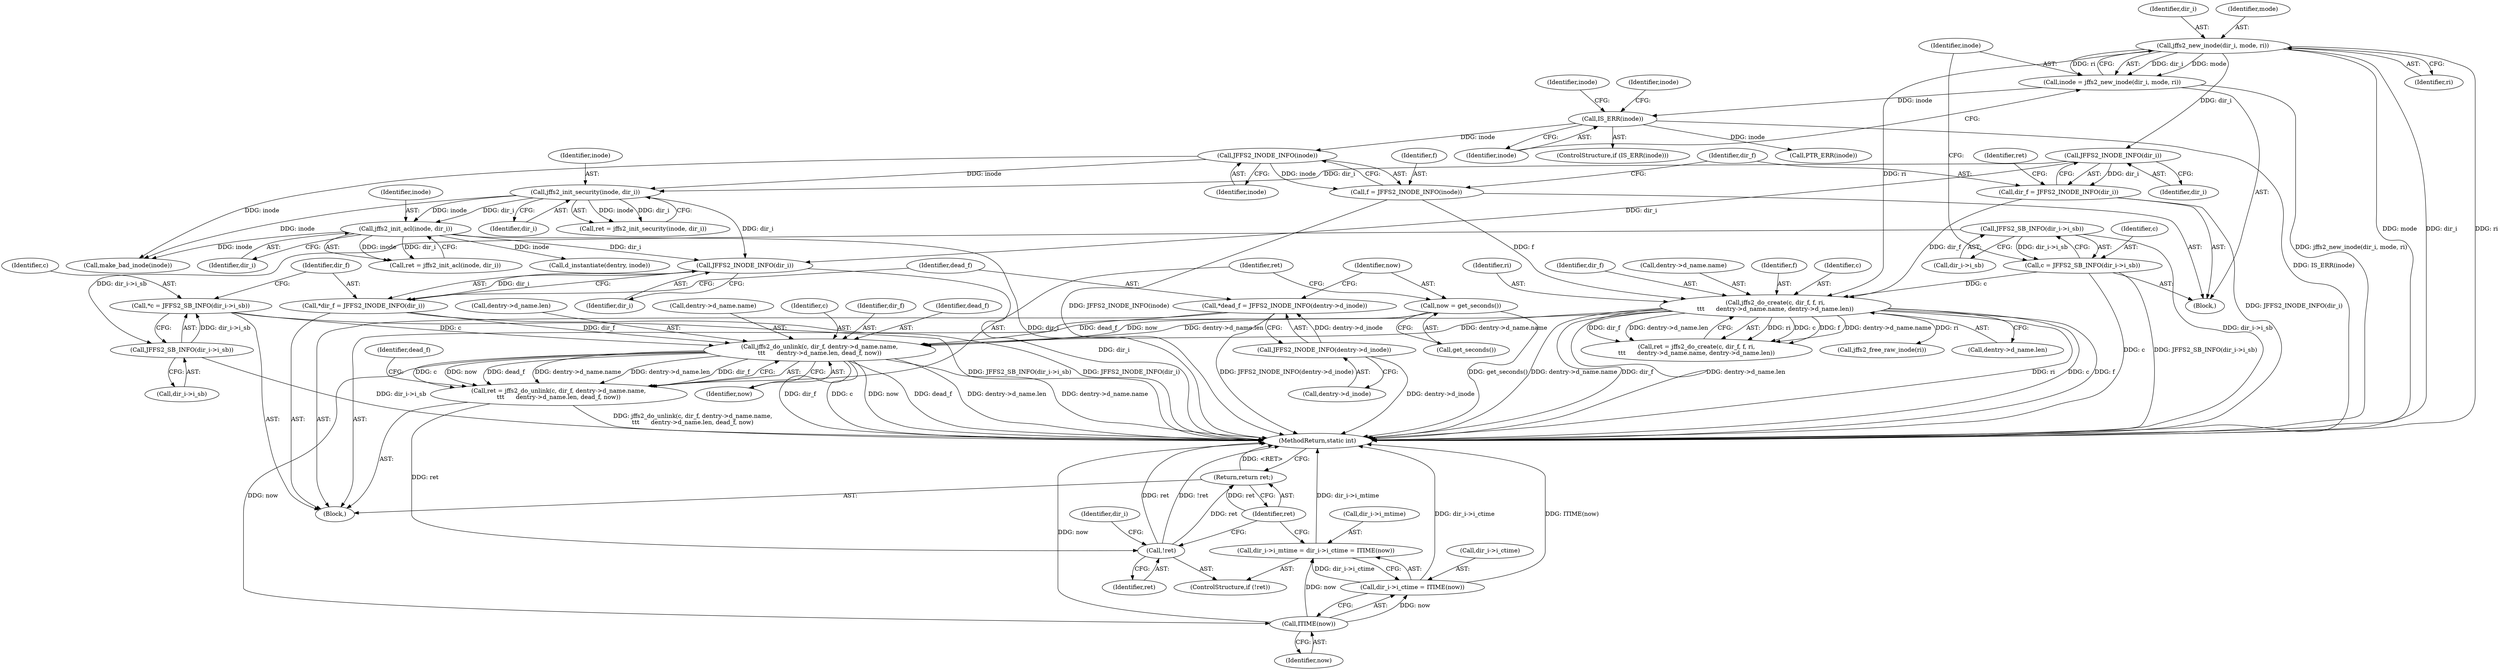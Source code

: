 digraph "0_infradead_9ed437c50d89eabae763dd422579f73fdebf288d_0@API" {
"1000253" [label="(Call,jffs2_do_unlink(c, dir_f, dentry->d_name.name,\n\t\t\t      dentry->d_name.len, dead_f, now))"];
"1000228" [label="(Call,*c = JFFS2_SB_INFO(dir_i->i_sb))"];
"1000230" [label="(Call,JFFS2_SB_INFO(dir_i->i_sb))"];
"1000126" [label="(Call,JFFS2_SB_INFO(dir_i->i_sb))"];
"1000235" [label="(Call,*dir_f = JFFS2_INODE_INFO(dir_i))"];
"1000237" [label="(Call,JFFS2_INODE_INFO(dir_i))"];
"1000208" [label="(Call,jffs2_init_acl(inode, dir_i))"];
"1000200" [label="(Call,jffs2_init_security(inode, dir_i))"];
"1000172" [label="(Call,JFFS2_INODE_INFO(inode))"];
"1000137" [label="(Call,IS_ERR(inode))"];
"1000130" [label="(Call,inode = jffs2_new_inode(dir_i, mode, ri))"];
"1000132" [label="(Call,jffs2_new_inode(dir_i, mode, ri))"];
"1000176" [label="(Call,JFFS2_INODE_INFO(dir_i))"];
"1000180" [label="(Call,jffs2_do_create(c, dir_f, f, ri,\n\t\t\t      dentry->d_name.name, dentry->d_name.len))"];
"1000124" [label="(Call,c = JFFS2_SB_INFO(dir_i->i_sb))"];
"1000174" [label="(Call,dir_f = JFFS2_INODE_INFO(dir_i))"];
"1000170" [label="(Call,f = JFFS2_INODE_INFO(inode))"];
"1000240" [label="(Call,*dead_f = JFFS2_INODE_INFO(dentry->d_inode))"];
"1000242" [label="(Call,JFFS2_INODE_INFO(dentry->d_inode))"];
"1000248" [label="(Call,now = get_seconds())"];
"1000251" [label="(Call,ret = jffs2_do_unlink(c, dir_f, dentry->d_name.name,\n\t\t\t      dentry->d_name.len, dead_f, now))"];
"1000284" [label="(Call,!ret)"];
"1000296" [label="(Return,return ret;)"];
"1000294" [label="(Call,ITIME(now))"];
"1000286" [label="(Call,dir_i->i_mtime = dir_i->i_ctime = ITIME(now))"];
"1000290" [label="(Call,dir_i->i_ctime = ITIME(now))"];
"1000283" [label="(ControlStructure,if (!ret))"];
"1000138" [label="(Identifier,inode)"];
"1000241" [label="(Identifier,dead_f)"];
"1000206" [label="(Call,ret = jffs2_init_acl(inode, dir_i))"];
"1000208" [label="(Call,jffs2_init_acl(inode, dir_i))"];
"1000126" [label="(Call,JFFS2_SB_INFO(dir_i->i_sb))"];
"1000236" [label="(Identifier,dir_f)"];
"1000228" [label="(Call,*c = JFFS2_SB_INFO(dir_i->i_sb))"];
"1000185" [label="(Call,dentry->d_name.name)"];
"1000230" [label="(Call,JFFS2_SB_INFO(dir_i->i_sb))"];
"1000124" [label="(Call,c = JFFS2_SB_INFO(dir_i->i_sb))"];
"1000216" [label="(Call,d_instantiate(dentry, inode))"];
"1000179" [label="(Identifier,ret)"];
"1000294" [label="(Call,ITIME(now))"];
"1000172" [label="(Call,JFFS2_INODE_INFO(inode))"];
"1000183" [label="(Identifier,f)"];
"1000296" [label="(Return,return ret;)"];
"1000290" [label="(Call,dir_i->i_ctime = ITIME(now))"];
"1000255" [label="(Identifier,dir_f)"];
"1000231" [label="(Call,dir_i->i_sb)"];
"1000145" [label="(Identifier,inode)"];
"1000178" [label="(Call,ret = jffs2_do_create(c, dir_f, f, ri,\n\t\t\t      dentry->d_name.name, dentry->d_name.len))"];
"1000201" [label="(Identifier,inode)"];
"1000132" [label="(Call,jffs2_new_inode(dir_i, mode, ri))"];
"1000130" [label="(Call,inode = jffs2_new_inode(dir_i, mode, ri))"];
"1000177" [label="(Identifier,dir_i)"];
"1000270" [label="(Identifier,dead_f)"];
"1000180" [label="(Call,jffs2_do_create(c, dir_f, f, ri,\n\t\t\t      dentry->d_name.name, dentry->d_name.len))"];
"1000251" [label="(Call,ret = jffs2_do_unlink(c, dir_f, dentry->d_name.name,\n\t\t\t      dentry->d_name.len, dead_f, now))"];
"1000291" [label="(Call,dir_i->i_ctime)"];
"1000248" [label="(Call,now = get_seconds())"];
"1000266" [label="(Identifier,dead_f)"];
"1000202" [label="(Identifier,dir_i)"];
"1000235" [label="(Call,*dir_f = JFFS2_INODE_INFO(dir_i))"];
"1000171" [label="(Identifier,f)"];
"1000175" [label="(Identifier,dir_f)"];
"1000242" [label="(Call,JFFS2_INODE_INFO(dentry->d_inode))"];
"1000238" [label="(Identifier,dir_i)"];
"1000176" [label="(Call,JFFS2_INODE_INFO(dir_i))"];
"1000198" [label="(Call,ret = jffs2_init_security(inode, dir_i))"];
"1000137" [label="(Call,IS_ERR(inode))"];
"1000131" [label="(Identifier,inode)"];
"1000135" [label="(Identifier,ri)"];
"1000286" [label="(Call,dir_i->i_mtime = dir_i->i_ctime = ITIME(now))"];
"1000200" [label="(Call,jffs2_init_security(inode, dir_i))"];
"1000261" [label="(Call,dentry->d_name.len)"];
"1000209" [label="(Identifier,inode)"];
"1000111" [label="(Block,)"];
"1000214" [label="(Call,jffs2_free_raw_inode(ri))"];
"1000284" [label="(Call,!ret)"];
"1000174" [label="(Call,dir_f = JFFS2_INODE_INFO(dir_i))"];
"1000253" [label="(Call,jffs2_do_unlink(c, dir_f, dentry->d_name.name,\n\t\t\t      dentry->d_name.len, dead_f, now))"];
"1000136" [label="(ControlStructure,if (IS_ERR(inode)))"];
"1000133" [label="(Identifier,dir_i)"];
"1000181" [label="(Identifier,c)"];
"1000210" [label="(Identifier,dir_i)"];
"1000249" [label="(Identifier,now)"];
"1000237" [label="(Call,JFFS2_INODE_INFO(dir_i))"];
"1000184" [label="(Identifier,ri)"];
"1000142" [label="(Identifier,inode)"];
"1000256" [label="(Call,dentry->d_name.name)"];
"1000226" [label="(Block,)"];
"1000267" [label="(Identifier,now)"];
"1000229" [label="(Identifier,c)"];
"1000127" [label="(Call,dir_i->i_sb)"];
"1000285" [label="(Identifier,ret)"];
"1000252" [label="(Identifier,ret)"];
"1000182" [label="(Identifier,dir_f)"];
"1000250" [label="(Call,get_seconds())"];
"1000141" [label="(Call,PTR_ERR(inode))"];
"1000297" [label="(Identifier,ret)"];
"1000243" [label="(Call,dentry->d_inode)"];
"1000254" [label="(Identifier,c)"];
"1000484" [label="(MethodReturn,static int)"];
"1000240" [label="(Call,*dead_f = JFFS2_INODE_INFO(dentry->d_inode))"];
"1000125" [label="(Identifier,c)"];
"1000170" [label="(Call,f = JFFS2_INODE_INFO(inode))"];
"1000173" [label="(Identifier,inode)"];
"1000295" [label="(Identifier,now)"];
"1000287" [label="(Call,dir_i->i_mtime)"];
"1000190" [label="(Call,dentry->d_name.len)"];
"1000222" [label="(Call,make_bad_inode(inode))"];
"1000288" [label="(Identifier,dir_i)"];
"1000134" [label="(Identifier,mode)"];
"1000253" -> "1000251"  [label="AST: "];
"1000253" -> "1000267"  [label="CFG: "];
"1000254" -> "1000253"  [label="AST: "];
"1000255" -> "1000253"  [label="AST: "];
"1000256" -> "1000253"  [label="AST: "];
"1000261" -> "1000253"  [label="AST: "];
"1000266" -> "1000253"  [label="AST: "];
"1000267" -> "1000253"  [label="AST: "];
"1000251" -> "1000253"  [label="CFG: "];
"1000253" -> "1000484"  [label="DDG: dir_f"];
"1000253" -> "1000484"  [label="DDG: c"];
"1000253" -> "1000484"  [label="DDG: now"];
"1000253" -> "1000484"  [label="DDG: dead_f"];
"1000253" -> "1000484"  [label="DDG: dentry->d_name.len"];
"1000253" -> "1000484"  [label="DDG: dentry->d_name.name"];
"1000253" -> "1000251"  [label="DDG: c"];
"1000253" -> "1000251"  [label="DDG: now"];
"1000253" -> "1000251"  [label="DDG: dead_f"];
"1000253" -> "1000251"  [label="DDG: dentry->d_name.name"];
"1000253" -> "1000251"  [label="DDG: dentry->d_name.len"];
"1000253" -> "1000251"  [label="DDG: dir_f"];
"1000228" -> "1000253"  [label="DDG: c"];
"1000235" -> "1000253"  [label="DDG: dir_f"];
"1000180" -> "1000253"  [label="DDG: dentry->d_name.name"];
"1000180" -> "1000253"  [label="DDG: dentry->d_name.len"];
"1000240" -> "1000253"  [label="DDG: dead_f"];
"1000248" -> "1000253"  [label="DDG: now"];
"1000253" -> "1000294"  [label="DDG: now"];
"1000228" -> "1000226"  [label="AST: "];
"1000228" -> "1000230"  [label="CFG: "];
"1000229" -> "1000228"  [label="AST: "];
"1000230" -> "1000228"  [label="AST: "];
"1000236" -> "1000228"  [label="CFG: "];
"1000228" -> "1000484"  [label="DDG: JFFS2_SB_INFO(dir_i->i_sb)"];
"1000230" -> "1000228"  [label="DDG: dir_i->i_sb"];
"1000230" -> "1000231"  [label="CFG: "];
"1000231" -> "1000230"  [label="AST: "];
"1000230" -> "1000484"  [label="DDG: dir_i->i_sb"];
"1000126" -> "1000230"  [label="DDG: dir_i->i_sb"];
"1000126" -> "1000124"  [label="AST: "];
"1000126" -> "1000127"  [label="CFG: "];
"1000127" -> "1000126"  [label="AST: "];
"1000124" -> "1000126"  [label="CFG: "];
"1000126" -> "1000484"  [label="DDG: dir_i->i_sb"];
"1000126" -> "1000124"  [label="DDG: dir_i->i_sb"];
"1000235" -> "1000226"  [label="AST: "];
"1000235" -> "1000237"  [label="CFG: "];
"1000236" -> "1000235"  [label="AST: "];
"1000237" -> "1000235"  [label="AST: "];
"1000241" -> "1000235"  [label="CFG: "];
"1000235" -> "1000484"  [label="DDG: JFFS2_INODE_INFO(dir_i)"];
"1000237" -> "1000235"  [label="DDG: dir_i"];
"1000237" -> "1000238"  [label="CFG: "];
"1000238" -> "1000237"  [label="AST: "];
"1000237" -> "1000484"  [label="DDG: dir_i"];
"1000208" -> "1000237"  [label="DDG: dir_i"];
"1000176" -> "1000237"  [label="DDG: dir_i"];
"1000200" -> "1000237"  [label="DDG: dir_i"];
"1000208" -> "1000206"  [label="AST: "];
"1000208" -> "1000210"  [label="CFG: "];
"1000209" -> "1000208"  [label="AST: "];
"1000210" -> "1000208"  [label="AST: "];
"1000206" -> "1000208"  [label="CFG: "];
"1000208" -> "1000484"  [label="DDG: dir_i"];
"1000208" -> "1000206"  [label="DDG: inode"];
"1000208" -> "1000206"  [label="DDG: dir_i"];
"1000200" -> "1000208"  [label="DDG: inode"];
"1000200" -> "1000208"  [label="DDG: dir_i"];
"1000208" -> "1000216"  [label="DDG: inode"];
"1000208" -> "1000222"  [label="DDG: inode"];
"1000200" -> "1000198"  [label="AST: "];
"1000200" -> "1000202"  [label="CFG: "];
"1000201" -> "1000200"  [label="AST: "];
"1000202" -> "1000200"  [label="AST: "];
"1000198" -> "1000200"  [label="CFG: "];
"1000200" -> "1000198"  [label="DDG: inode"];
"1000200" -> "1000198"  [label="DDG: dir_i"];
"1000172" -> "1000200"  [label="DDG: inode"];
"1000176" -> "1000200"  [label="DDG: dir_i"];
"1000200" -> "1000222"  [label="DDG: inode"];
"1000172" -> "1000170"  [label="AST: "];
"1000172" -> "1000173"  [label="CFG: "];
"1000173" -> "1000172"  [label="AST: "];
"1000170" -> "1000172"  [label="CFG: "];
"1000172" -> "1000170"  [label="DDG: inode"];
"1000137" -> "1000172"  [label="DDG: inode"];
"1000172" -> "1000222"  [label="DDG: inode"];
"1000137" -> "1000136"  [label="AST: "];
"1000137" -> "1000138"  [label="CFG: "];
"1000138" -> "1000137"  [label="AST: "];
"1000142" -> "1000137"  [label="CFG: "];
"1000145" -> "1000137"  [label="CFG: "];
"1000137" -> "1000484"  [label="DDG: IS_ERR(inode)"];
"1000130" -> "1000137"  [label="DDG: inode"];
"1000137" -> "1000141"  [label="DDG: inode"];
"1000130" -> "1000111"  [label="AST: "];
"1000130" -> "1000132"  [label="CFG: "];
"1000131" -> "1000130"  [label="AST: "];
"1000132" -> "1000130"  [label="AST: "];
"1000138" -> "1000130"  [label="CFG: "];
"1000130" -> "1000484"  [label="DDG: jffs2_new_inode(dir_i, mode, ri)"];
"1000132" -> "1000130"  [label="DDG: dir_i"];
"1000132" -> "1000130"  [label="DDG: mode"];
"1000132" -> "1000130"  [label="DDG: ri"];
"1000132" -> "1000135"  [label="CFG: "];
"1000133" -> "1000132"  [label="AST: "];
"1000134" -> "1000132"  [label="AST: "];
"1000135" -> "1000132"  [label="AST: "];
"1000132" -> "1000484"  [label="DDG: mode"];
"1000132" -> "1000484"  [label="DDG: dir_i"];
"1000132" -> "1000484"  [label="DDG: ri"];
"1000132" -> "1000176"  [label="DDG: dir_i"];
"1000132" -> "1000180"  [label="DDG: ri"];
"1000176" -> "1000174"  [label="AST: "];
"1000176" -> "1000177"  [label="CFG: "];
"1000177" -> "1000176"  [label="AST: "];
"1000174" -> "1000176"  [label="CFG: "];
"1000176" -> "1000174"  [label="DDG: dir_i"];
"1000180" -> "1000178"  [label="AST: "];
"1000180" -> "1000190"  [label="CFG: "];
"1000181" -> "1000180"  [label="AST: "];
"1000182" -> "1000180"  [label="AST: "];
"1000183" -> "1000180"  [label="AST: "];
"1000184" -> "1000180"  [label="AST: "];
"1000185" -> "1000180"  [label="AST: "];
"1000190" -> "1000180"  [label="AST: "];
"1000178" -> "1000180"  [label="CFG: "];
"1000180" -> "1000484"  [label="DDG: dentry->d_name.name"];
"1000180" -> "1000484"  [label="DDG: dir_f"];
"1000180" -> "1000484"  [label="DDG: dentry->d_name.len"];
"1000180" -> "1000484"  [label="DDG: ri"];
"1000180" -> "1000484"  [label="DDG: c"];
"1000180" -> "1000484"  [label="DDG: f"];
"1000180" -> "1000178"  [label="DDG: ri"];
"1000180" -> "1000178"  [label="DDG: c"];
"1000180" -> "1000178"  [label="DDG: f"];
"1000180" -> "1000178"  [label="DDG: dentry->d_name.name"];
"1000180" -> "1000178"  [label="DDG: dir_f"];
"1000180" -> "1000178"  [label="DDG: dentry->d_name.len"];
"1000124" -> "1000180"  [label="DDG: c"];
"1000174" -> "1000180"  [label="DDG: dir_f"];
"1000170" -> "1000180"  [label="DDG: f"];
"1000180" -> "1000214"  [label="DDG: ri"];
"1000124" -> "1000111"  [label="AST: "];
"1000125" -> "1000124"  [label="AST: "];
"1000131" -> "1000124"  [label="CFG: "];
"1000124" -> "1000484"  [label="DDG: JFFS2_SB_INFO(dir_i->i_sb)"];
"1000124" -> "1000484"  [label="DDG: c"];
"1000174" -> "1000111"  [label="AST: "];
"1000175" -> "1000174"  [label="AST: "];
"1000179" -> "1000174"  [label="CFG: "];
"1000174" -> "1000484"  [label="DDG: JFFS2_INODE_INFO(dir_i)"];
"1000170" -> "1000111"  [label="AST: "];
"1000171" -> "1000170"  [label="AST: "];
"1000175" -> "1000170"  [label="CFG: "];
"1000170" -> "1000484"  [label="DDG: JFFS2_INODE_INFO(inode)"];
"1000240" -> "1000226"  [label="AST: "];
"1000240" -> "1000242"  [label="CFG: "];
"1000241" -> "1000240"  [label="AST: "];
"1000242" -> "1000240"  [label="AST: "];
"1000249" -> "1000240"  [label="CFG: "];
"1000240" -> "1000484"  [label="DDG: JFFS2_INODE_INFO(dentry->d_inode)"];
"1000242" -> "1000240"  [label="DDG: dentry->d_inode"];
"1000242" -> "1000243"  [label="CFG: "];
"1000243" -> "1000242"  [label="AST: "];
"1000242" -> "1000484"  [label="DDG: dentry->d_inode"];
"1000248" -> "1000226"  [label="AST: "];
"1000248" -> "1000250"  [label="CFG: "];
"1000249" -> "1000248"  [label="AST: "];
"1000250" -> "1000248"  [label="AST: "];
"1000252" -> "1000248"  [label="CFG: "];
"1000248" -> "1000484"  [label="DDG: get_seconds()"];
"1000251" -> "1000226"  [label="AST: "];
"1000252" -> "1000251"  [label="AST: "];
"1000270" -> "1000251"  [label="CFG: "];
"1000251" -> "1000484"  [label="DDG: jffs2_do_unlink(c, dir_f, dentry->d_name.name,\n\t\t\t      dentry->d_name.len, dead_f, now)"];
"1000251" -> "1000284"  [label="DDG: ret"];
"1000284" -> "1000283"  [label="AST: "];
"1000284" -> "1000285"  [label="CFG: "];
"1000285" -> "1000284"  [label="AST: "];
"1000288" -> "1000284"  [label="CFG: "];
"1000297" -> "1000284"  [label="CFG: "];
"1000284" -> "1000484"  [label="DDG: ret"];
"1000284" -> "1000484"  [label="DDG: !ret"];
"1000284" -> "1000296"  [label="DDG: ret"];
"1000296" -> "1000226"  [label="AST: "];
"1000296" -> "1000297"  [label="CFG: "];
"1000297" -> "1000296"  [label="AST: "];
"1000484" -> "1000296"  [label="CFG: "];
"1000296" -> "1000484"  [label="DDG: <RET>"];
"1000297" -> "1000296"  [label="DDG: ret"];
"1000294" -> "1000290"  [label="AST: "];
"1000294" -> "1000295"  [label="CFG: "];
"1000295" -> "1000294"  [label="AST: "];
"1000290" -> "1000294"  [label="CFG: "];
"1000294" -> "1000484"  [label="DDG: now"];
"1000294" -> "1000286"  [label="DDG: now"];
"1000294" -> "1000290"  [label="DDG: now"];
"1000286" -> "1000283"  [label="AST: "];
"1000286" -> "1000290"  [label="CFG: "];
"1000287" -> "1000286"  [label="AST: "];
"1000290" -> "1000286"  [label="AST: "];
"1000297" -> "1000286"  [label="CFG: "];
"1000286" -> "1000484"  [label="DDG: dir_i->i_mtime"];
"1000290" -> "1000286"  [label="DDG: dir_i->i_ctime"];
"1000291" -> "1000290"  [label="AST: "];
"1000290" -> "1000484"  [label="DDG: dir_i->i_ctime"];
"1000290" -> "1000484"  [label="DDG: ITIME(now)"];
}
